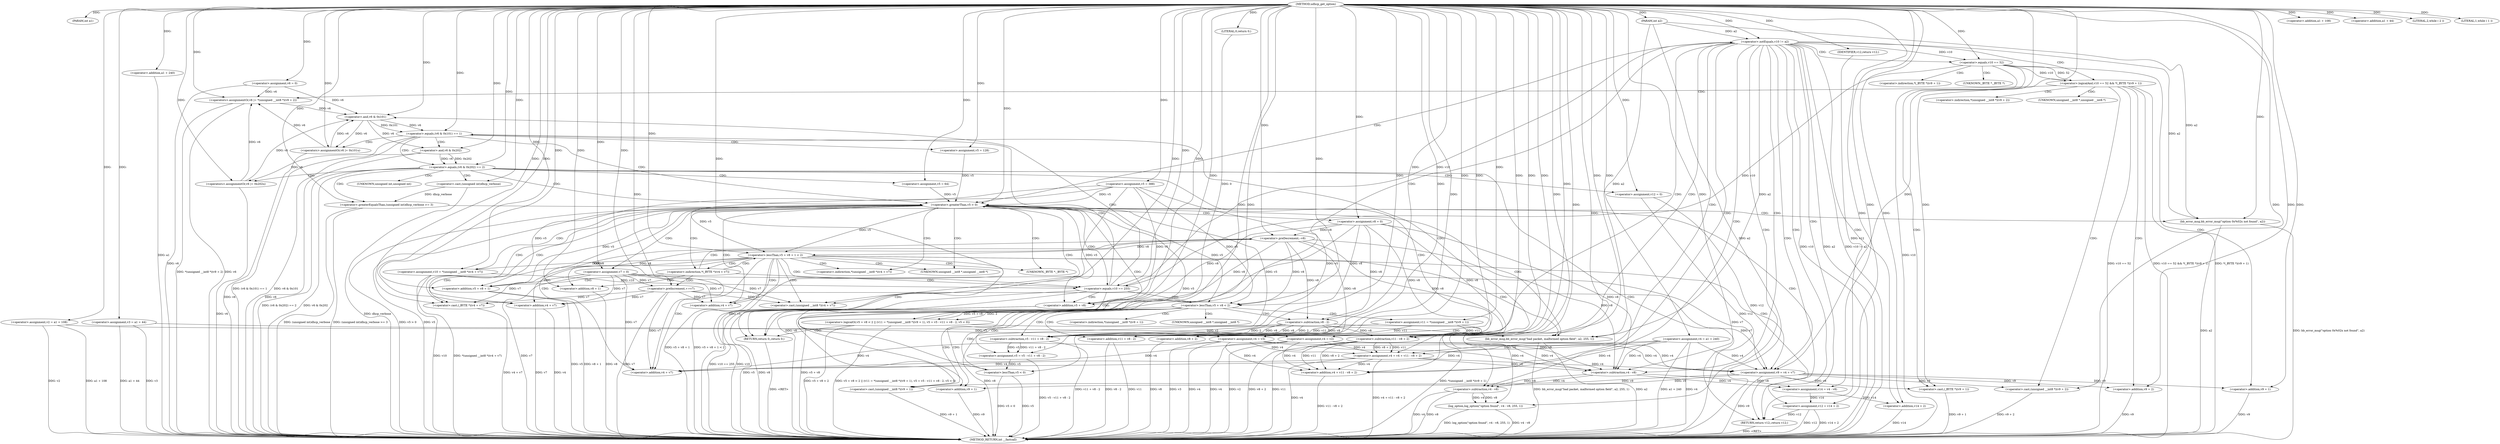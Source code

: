digraph udhcp_get_option {  
"1000113" [label = "(METHOD,udhcp_get_option)" ]
"1000346" [label = "(METHOD_RETURN,int __fastcall)" ]
"1000114" [label = "(PARAM,int a1)" ]
"1000115" [label = "(PARAM,int a2)" ]
"1000129" [label = "(<operator>.assignment,v2 = a1 + 108)" ]
"1000131" [label = "(<operator>.addition,a1 + 108)" ]
"1000134" [label = "(<operator>.assignment,v3 = a1 + 44)" ]
"1000136" [label = "(<operator>.addition,a1 + 44)" ]
"1000139" [label = "(<operator>.assignment,v4 = a1 + 240)" ]
"1000141" [label = "(<operator>.addition,a1 + 240)" ]
"1000144" [label = "(<operator>.assignment,v5 = 388)" ]
"1000147" [label = "(<operator>.assignment,v6 = 0)" ]
"1000151" [label = "(LITERAL,2,while ( 2 ))" ]
"1000153" [label = "(<operator>.assignment,v7 = 0)" ]
"1000156" [label = "(<operator>.assignment,v8 = 0)" ]
"1000160" [label = "(LITERAL,1,while ( 1 ))" ]
"1000162" [label = "(<operator>.assignment,v9 = v4 + v7)" ]
"1000164" [label = "(<operator>.addition,v4 + v7)" ]
"1000167" [label = "(<operator>.assignment,v10 = *(unsigned __int8 *)(v4 + v7))" ]
"1000170" [label = "(<operator>.cast,(unsigned __int8 *)(v4 + v7))" ]
"1000172" [label = "(<operator>.addition,v4 + v7)" ]
"1000177" [label = "(<operator>.cast,(_BYTE *)(v4 + v7))" ]
"1000179" [label = "(<operator>.addition,v4 + v7)" ]
"1000183" [label = "(<operator>.preDecrement,--v8)" ]
"1000185" [label = "(<operator>.preIncrement,++v7)" ]
"1000188" [label = "(<operator>.lessThan,v5 + v8 + 1 < 2)" ]
"1000189" [label = "(<operator>.addition,v5 + v8 + 1)" ]
"1000191" [label = "(<operator>.addition,v8 + 1)" ]
"1000197" [label = "(<operator>.equals,v10 == 255)" ]
"1000202" [label = "(<operator>.equals,(v6 & 0x101) == 1)" ]
"1000203" [label = "(<operator>.and,v6 & 0x101)" ]
"1000208" [label = "(<operators>.assignmentOr,v6 |= 0x101u)" ]
"1000211" [label = "(<operator>.assignment,v5 = 128)" ]
"1000214" [label = "(<operator>.assignment,v4 = v2)" ]
"1000219" [label = "(<operator>.equals,(v6 & 0x202) == 2)" ]
"1000220" [label = "(<operator>.and,v6 & 0x202)" ]
"1000225" [label = "(<operators>.assignmentOr,v6 |= 0x202u)" ]
"1000228" [label = "(<operator>.assignment,v5 = 64)" ]
"1000231" [label = "(<operator>.assignment,v4 = v3)" ]
"1000235" [label = "(<operator>.assignment,v12 = 0)" ]
"1000239" [label = "(<operator>.greaterEqualsThan,(unsigned int)dhcp_verbose >= 3)" ]
"1000240" [label = "(<operator>.cast,(unsigned int)dhcp_verbose)" ]
"1000244" [label = "(bb_error_msg,bb_error_msg(\"option 0x%02x not found\", a2))" ]
"1000250" [label = "(<operator>.logicalOr,v5 + v8 < 2 || (v11 = *(unsigned __int8 *)(v9 + 1), v5 = v5 - v11 + v8 - 2, v5 < 0))" ]
"1000251" [label = "(<operator>.lessThan,v5 + v8 < 2)" ]
"1000252" [label = "(<operator>.addition,v5 + v8)" ]
"1000257" [label = "(<operator>.assignment,v11 = *(unsigned __int8 *)(v9 + 1))" ]
"1000260" [label = "(<operator>.cast,(unsigned __int8 *)(v9 + 1))" ]
"1000262" [label = "(<operator>.addition,v9 + 1)" ]
"1000266" [label = "(<operator>.assignment,v5 = v5 - v11 + v8 - 2)" ]
"1000268" [label = "(<operator>.subtraction,v5 - v11 + v8 - 2)" ]
"1000270" [label = "(<operator>.addition,v11 + v8 - 2)" ]
"1000272" [label = "(<operator>.subtraction,v8 - 2)" ]
"1000275" [label = "(<operator>.lessThan,v5 < 0)" ]
"1000280" [label = "(bb_error_msg,bb_error_msg(\"bad packet, malformed option field\", a2, 255, 1))" ]
"1000285" [label = "(RETURN,return 0;,return 0;)" ]
"1000286" [label = "(LITERAL,0,return 0;)" ]
"1000288" [label = "(<operator>.notEquals,v10 != a2)" ]
"1000293" [label = "(<operator>.logicalAnd,v10 == 52 && *(_BYTE *)(v9 + 1))" ]
"1000294" [label = "(<operator>.equals,v10 == 52)" ]
"1000298" [label = "(<operator>.cast,(_BYTE *)(v9 + 1))" ]
"1000300" [label = "(<operator>.addition,v9 + 1)" ]
"1000303" [label = "(<operators>.assignmentOr,v6 |= *(unsigned __int8 *)(v9 + 2))" ]
"1000306" [label = "(<operator>.cast,(unsigned __int8 *)(v9 + 2))" ]
"1000308" [label = "(<operator>.addition,v9 + 2)" ]
"1000311" [label = "(<operator>.assignment,v4 = v4 + v11 - v8 + 2)" ]
"1000313" [label = "(<operator>.addition,v4 + v11 - v8 + 2)" ]
"1000315" [label = "(<operator>.subtraction,v11 - v8 + 2)" ]
"1000317" [label = "(<operator>.addition,v8 + 2)" ]
"1000322" [label = "(<operator>.greaterThan,v5 > 0)" ]
"1000327" [label = "(<operator>.assignment,v14 = v4 - v8)" ]
"1000329" [label = "(<operator>.subtraction,v4 - v8)" ]
"1000332" [label = "(log_option,log_option(\"option found\", v4 - v8, 255, 1))" ]
"1000334" [label = "(<operator>.subtraction,v4 - v8)" ]
"1000339" [label = "(<operator>.assignment,v12 = v14 + 2)" ]
"1000341" [label = "(<operator>.addition,v14 + 2)" ]
"1000344" [label = "(RETURN,return v12;,return v12;)" ]
"1000345" [label = "(IDENTIFIER,v12,return v12;)" ]
"1000169" [label = "(<operator>.indirection,*(unsigned __int8 *)(v4 + v7))" ]
"1000171" [label = "(UNKNOWN,unsigned __int8 *,unsigned __int8 *)" ]
"1000176" [label = "(<operator>.indirection,*(_BYTE *)(v4 + v7))" ]
"1000178" [label = "(UNKNOWN,_BYTE *,_BYTE *)" ]
"1000241" [label = "(UNKNOWN,unsigned int,unsigned int)" ]
"1000259" [label = "(<operator>.indirection,*(unsigned __int8 *)(v9 + 1))" ]
"1000261" [label = "(UNKNOWN,unsigned __int8 *,unsigned __int8 *)" ]
"1000297" [label = "(<operator>.indirection,*(_BYTE *)(v9 + 1))" ]
"1000299" [label = "(UNKNOWN,_BYTE *,_BYTE *)" ]
"1000305" [label = "(<operator>.indirection,*(unsigned __int8 *)(v9 + 2))" ]
"1000307" [label = "(UNKNOWN,unsigned __int8 *,unsigned __int8 *)" ]
  "1000231" -> "1000346"  [ label = "DDG: v3"] 
  "1000179" -> "1000346"  [ label = "DDG: v4"] 
  "1000250" -> "1000346"  [ label = "DDG: v5 + v8 < 2"] 
  "1000288" -> "1000346"  [ label = "DDG: v10"] 
  "1000179" -> "1000346"  [ label = "DDG: v7"] 
  "1000293" -> "1000346"  [ label = "DDG: v10 == 52"] 
  "1000134" -> "1000346"  [ label = "DDG: a1 + 44"] 
  "1000341" -> "1000346"  [ label = "DDG: v14"] 
  "1000294" -> "1000346"  [ label = "DDG: v10"] 
  "1000315" -> "1000346"  [ label = "DDG: v11"] 
  "1000189" -> "1000346"  [ label = "DDG: v8 + 1"] 
  "1000334" -> "1000346"  [ label = "DDG: v4"] 
  "1000322" -> "1000346"  [ label = "DDG: v5 > 0"] 
  "1000162" -> "1000346"  [ label = "DDG: v9"] 
  "1000202" -> "1000346"  [ label = "DDG: v6 & 0x101"] 
  "1000188" -> "1000346"  [ label = "DDG: v5 + v8 + 1"] 
  "1000239" -> "1000346"  [ label = "DDG: (unsigned int)dhcp_verbose >= 3"] 
  "1000244" -> "1000346"  [ label = "DDG: bb_error_msg(\"option 0x%02x not found\", a2)"] 
  "1000257" -> "1000346"  [ label = "DDG: *(unsigned __int8 *)(v9 + 1)"] 
  "1000306" -> "1000346"  [ label = "DDG: v9 + 2"] 
  "1000141" -> "1000346"  [ label = "DDG: a1"] 
  "1000311" -> "1000346"  [ label = "DDG: v4 + v11 - v8 + 2"] 
  "1000332" -> "1000346"  [ label = "DDG: v4 - v8"] 
  "1000322" -> "1000346"  [ label = "DDG: v5"] 
  "1000244" -> "1000346"  [ label = "DDG: a2"] 
  "1000156" -> "1000346"  [ label = "DDG: v8"] 
  "1000288" -> "1000346"  [ label = "DDG: a2"] 
  "1000220" -> "1000346"  [ label = "DDG: v6"] 
  "1000219" -> "1000346"  [ label = "DDG: v6 & 0x202"] 
  "1000129" -> "1000346"  [ label = "DDG: v2"] 
  "1000270" -> "1000346"  [ label = "DDG: v8 - 2"] 
  "1000300" -> "1000346"  [ label = "DDG: v9"] 
  "1000268" -> "1000346"  [ label = "DDG: v11 + v8 - 2"] 
  "1000225" -> "1000346"  [ label = "DDG: v6"] 
  "1000339" -> "1000346"  [ label = "DDG: v14 + 2"] 
  "1000250" -> "1000346"  [ label = "DDG: v5 + v8 < 2 || (v11 = *(unsigned __int8 *)(v9 + 1), v5 = v5 - v11 + v8 - 2, v5 < 0)"] 
  "1000266" -> "1000346"  [ label = "DDG: v5 - v11 + v8 - 2"] 
  "1000147" -> "1000346"  [ label = "DDG: v6"] 
  "1000252" -> "1000346"  [ label = "DDG: v5"] 
  "1000235" -> "1000346"  [ label = "DDG: v12"] 
  "1000280" -> "1000346"  [ label = "DDG: a2"] 
  "1000189" -> "1000346"  [ label = "DDG: v5"] 
  "1000214" -> "1000346"  [ label = "DDG: v4"] 
  "1000115" -> "1000346"  [ label = "DDG: a2"] 
  "1000270" -> "1000346"  [ label = "DDG: v11"] 
  "1000262" -> "1000346"  [ label = "DDG: v9"] 
  "1000303" -> "1000346"  [ label = "DDG: v6"] 
  "1000293" -> "1000346"  [ label = "DDG: v10 == 52 && *(_BYTE *)(v9 + 1)"] 
  "1000288" -> "1000346"  [ label = "DDG: v10 != a2"] 
  "1000231" -> "1000346"  [ label = "DDG: v4"] 
  "1000129" -> "1000346"  [ label = "DDG: a1 + 108"] 
  "1000275" -> "1000346"  [ label = "DDG: v5 < 0"] 
  "1000251" -> "1000346"  [ label = "DDG: v5 + v8"] 
  "1000197" -> "1000346"  [ label = "DDG: v10"] 
  "1000315" -> "1000346"  [ label = "DDG: v8 + 2"] 
  "1000332" -> "1000346"  [ label = "DDG: log_option(\"option found\", v4 - v8, 255, 1)"] 
  "1000208" -> "1000346"  [ label = "DDG: v6"] 
  "1000188" -> "1000346"  [ label = "DDG: v5 + v8 + 1 < 2"] 
  "1000313" -> "1000346"  [ label = "DDG: v11 - v8 + 2"] 
  "1000134" -> "1000346"  [ label = "DDG: v3"] 
  "1000139" -> "1000346"  [ label = "DDG: a1 + 240"] 
  "1000191" -> "1000346"  [ label = "DDG: v8"] 
  "1000280" -> "1000346"  [ label = "DDG: bb_error_msg(\"bad packet, malformed option field\", a2, 255, 1)"] 
  "1000334" -> "1000346"  [ label = "DDG: v8"] 
  "1000298" -> "1000346"  [ label = "DDG: v9 + 1"] 
  "1000272" -> "1000346"  [ label = "DDG: v8"] 
  "1000240" -> "1000346"  [ label = "DDG: dhcp_verbose"] 
  "1000177" -> "1000346"  [ label = "DDG: v4 + v7"] 
  "1000167" -> "1000346"  [ label = "DDG: *(unsigned __int8 *)(v4 + v7)"] 
  "1000139" -> "1000346"  [ label = "DDG: v4"] 
  "1000144" -> "1000346"  [ label = "DDG: v5"] 
  "1000214" -> "1000346"  [ label = "DDG: v2"] 
  "1000303" -> "1000346"  [ label = "DDG: *(unsigned __int8 *)(v9 + 2)"] 
  "1000339" -> "1000346"  [ label = "DDG: v12"] 
  "1000252" -> "1000346"  [ label = "DDG: v8"] 
  "1000308" -> "1000346"  [ label = "DDG: v9"] 
  "1000317" -> "1000346"  [ label = "DDG: v8"] 
  "1000260" -> "1000346"  [ label = "DDG: v9 + 1"] 
  "1000275" -> "1000346"  [ label = "DDG: v5"] 
  "1000202" -> "1000346"  [ label = "DDG: (v6 & 0x101) == 1"] 
  "1000197" -> "1000346"  [ label = "DDG: v10 == 255"] 
  "1000293" -> "1000346"  [ label = "DDG: *(_BYTE *)(v9 + 1)"] 
  "1000153" -> "1000346"  [ label = "DDG: v7"] 
  "1000239" -> "1000346"  [ label = "DDG: (unsigned int)dhcp_verbose"] 
  "1000311" -> "1000346"  [ label = "DDG: v4"] 
  "1000167" -> "1000346"  [ label = "DDG: v10"] 
  "1000219" -> "1000346"  [ label = "DDG: (v6 & 0x202) == 2"] 
  "1000185" -> "1000346"  [ label = "DDG: v7"] 
  "1000285" -> "1000346"  [ label = "DDG: <RET>"] 
  "1000344" -> "1000346"  [ label = "DDG: <RET>"] 
  "1000113" -> "1000114"  [ label = "DDG: "] 
  "1000113" -> "1000115"  [ label = "DDG: "] 
  "1000113" -> "1000129"  [ label = "DDG: "] 
  "1000113" -> "1000131"  [ label = "DDG: "] 
  "1000113" -> "1000134"  [ label = "DDG: "] 
  "1000113" -> "1000136"  [ label = "DDG: "] 
  "1000113" -> "1000139"  [ label = "DDG: "] 
  "1000113" -> "1000141"  [ label = "DDG: "] 
  "1000113" -> "1000144"  [ label = "DDG: "] 
  "1000113" -> "1000147"  [ label = "DDG: "] 
  "1000113" -> "1000151"  [ label = "DDG: "] 
  "1000113" -> "1000153"  [ label = "DDG: "] 
  "1000113" -> "1000156"  [ label = "DDG: "] 
  "1000113" -> "1000160"  [ label = "DDG: "] 
  "1000214" -> "1000162"  [ label = "DDG: v4"] 
  "1000231" -> "1000162"  [ label = "DDG: v4"] 
  "1000139" -> "1000162"  [ label = "DDG: v4"] 
  "1000311" -> "1000162"  [ label = "DDG: v4"] 
  "1000113" -> "1000162"  [ label = "DDG: "] 
  "1000153" -> "1000162"  [ label = "DDG: v7"] 
  "1000185" -> "1000162"  [ label = "DDG: v7"] 
  "1000214" -> "1000164"  [ label = "DDG: v4"] 
  "1000231" -> "1000164"  [ label = "DDG: v4"] 
  "1000139" -> "1000164"  [ label = "DDG: v4"] 
  "1000311" -> "1000164"  [ label = "DDG: v4"] 
  "1000113" -> "1000164"  [ label = "DDG: "] 
  "1000153" -> "1000164"  [ label = "DDG: v7"] 
  "1000185" -> "1000164"  [ label = "DDG: v7"] 
  "1000113" -> "1000167"  [ label = "DDG: "] 
  "1000113" -> "1000170"  [ label = "DDG: "] 
  "1000153" -> "1000170"  [ label = "DDG: v7"] 
  "1000185" -> "1000170"  [ label = "DDG: v7"] 
  "1000113" -> "1000172"  [ label = "DDG: "] 
  "1000153" -> "1000172"  [ label = "DDG: v7"] 
  "1000185" -> "1000172"  [ label = "DDG: v7"] 
  "1000113" -> "1000177"  [ label = "DDG: "] 
  "1000153" -> "1000177"  [ label = "DDG: v7"] 
  "1000185" -> "1000177"  [ label = "DDG: v7"] 
  "1000113" -> "1000179"  [ label = "DDG: "] 
  "1000153" -> "1000179"  [ label = "DDG: v7"] 
  "1000185" -> "1000179"  [ label = "DDG: v7"] 
  "1000156" -> "1000183"  [ label = "DDG: v8"] 
  "1000113" -> "1000183"  [ label = "DDG: "] 
  "1000113" -> "1000185"  [ label = "DDG: "] 
  "1000153" -> "1000185"  [ label = "DDG: v7"] 
  "1000322" -> "1000188"  [ label = "DDG: v5"] 
  "1000144" -> "1000188"  [ label = "DDG: v5"] 
  "1000113" -> "1000188"  [ label = "DDG: "] 
  "1000183" -> "1000188"  [ label = "DDG: v8"] 
  "1000322" -> "1000189"  [ label = "DDG: v5"] 
  "1000144" -> "1000189"  [ label = "DDG: v5"] 
  "1000113" -> "1000189"  [ label = "DDG: "] 
  "1000183" -> "1000189"  [ label = "DDG: v8"] 
  "1000183" -> "1000191"  [ label = "DDG: v8"] 
  "1000113" -> "1000191"  [ label = "DDG: "] 
  "1000294" -> "1000197"  [ label = "DDG: v10"] 
  "1000167" -> "1000197"  [ label = "DDG: v10"] 
  "1000113" -> "1000197"  [ label = "DDG: "] 
  "1000203" -> "1000202"  [ label = "DDG: v6"] 
  "1000203" -> "1000202"  [ label = "DDG: 0x101"] 
  "1000225" -> "1000203"  [ label = "DDG: v6"] 
  "1000147" -> "1000203"  [ label = "DDG: v6"] 
  "1000303" -> "1000203"  [ label = "DDG: v6"] 
  "1000208" -> "1000203"  [ label = "DDG: v6"] 
  "1000113" -> "1000203"  [ label = "DDG: "] 
  "1000113" -> "1000202"  [ label = "DDG: "] 
  "1000113" -> "1000208"  [ label = "DDG: "] 
  "1000203" -> "1000208"  [ label = "DDG: v6"] 
  "1000113" -> "1000211"  [ label = "DDG: "] 
  "1000129" -> "1000214"  [ label = "DDG: v2"] 
  "1000113" -> "1000214"  [ label = "DDG: "] 
  "1000220" -> "1000219"  [ label = "DDG: v6"] 
  "1000220" -> "1000219"  [ label = "DDG: 0x202"] 
  "1000203" -> "1000220"  [ label = "DDG: v6"] 
  "1000113" -> "1000220"  [ label = "DDG: "] 
  "1000113" -> "1000219"  [ label = "DDG: "] 
  "1000113" -> "1000225"  [ label = "DDG: "] 
  "1000220" -> "1000225"  [ label = "DDG: v6"] 
  "1000113" -> "1000228"  [ label = "DDG: "] 
  "1000134" -> "1000231"  [ label = "DDG: v3"] 
  "1000113" -> "1000231"  [ label = "DDG: "] 
  "1000113" -> "1000235"  [ label = "DDG: "] 
  "1000240" -> "1000239"  [ label = "DDG: dhcp_verbose"] 
  "1000113" -> "1000240"  [ label = "DDG: "] 
  "1000113" -> "1000239"  [ label = "DDG: "] 
  "1000113" -> "1000244"  [ label = "DDG: "] 
  "1000288" -> "1000244"  [ label = "DDG: a2"] 
  "1000115" -> "1000244"  [ label = "DDG: a2"] 
  "1000251" -> "1000250"  [ label = "DDG: v5 + v8"] 
  "1000251" -> "1000250"  [ label = "DDG: 2"] 
  "1000322" -> "1000251"  [ label = "DDG: v5"] 
  "1000144" -> "1000251"  [ label = "DDG: v5"] 
  "1000113" -> "1000251"  [ label = "DDG: "] 
  "1000156" -> "1000251"  [ label = "DDG: v8"] 
  "1000183" -> "1000251"  [ label = "DDG: v8"] 
  "1000322" -> "1000252"  [ label = "DDG: v5"] 
  "1000144" -> "1000252"  [ label = "DDG: v5"] 
  "1000113" -> "1000252"  [ label = "DDG: "] 
  "1000156" -> "1000252"  [ label = "DDG: v8"] 
  "1000183" -> "1000252"  [ label = "DDG: v8"] 
  "1000113" -> "1000257"  [ label = "DDG: "] 
  "1000162" -> "1000260"  [ label = "DDG: v9"] 
  "1000113" -> "1000260"  [ label = "DDG: "] 
  "1000162" -> "1000262"  [ label = "DDG: v9"] 
  "1000113" -> "1000262"  [ label = "DDG: "] 
  "1000268" -> "1000266"  [ label = "DDG: v5"] 
  "1000268" -> "1000266"  [ label = "DDG: v11 + v8 - 2"] 
  "1000113" -> "1000266"  [ label = "DDG: "] 
  "1000113" -> "1000268"  [ label = "DDG: "] 
  "1000322" -> "1000268"  [ label = "DDG: v5"] 
  "1000144" -> "1000268"  [ label = "DDG: v5"] 
  "1000257" -> "1000268"  [ label = "DDG: v11"] 
  "1000272" -> "1000268"  [ label = "DDG: v8"] 
  "1000272" -> "1000268"  [ label = "DDG: 2"] 
  "1000257" -> "1000270"  [ label = "DDG: v11"] 
  "1000113" -> "1000270"  [ label = "DDG: "] 
  "1000272" -> "1000270"  [ label = "DDG: v8"] 
  "1000272" -> "1000270"  [ label = "DDG: 2"] 
  "1000113" -> "1000272"  [ label = "DDG: "] 
  "1000156" -> "1000272"  [ label = "DDG: v8"] 
  "1000183" -> "1000272"  [ label = "DDG: v8"] 
  "1000266" -> "1000275"  [ label = "DDG: v5"] 
  "1000113" -> "1000275"  [ label = "DDG: "] 
  "1000113" -> "1000280"  [ label = "DDG: "] 
  "1000288" -> "1000280"  [ label = "DDG: a2"] 
  "1000115" -> "1000280"  [ label = "DDG: a2"] 
  "1000286" -> "1000285"  [ label = "DDG: 0"] 
  "1000113" -> "1000285"  [ label = "DDG: "] 
  "1000113" -> "1000286"  [ label = "DDG: "] 
  "1000197" -> "1000288"  [ label = "DDG: v10"] 
  "1000113" -> "1000288"  [ label = "DDG: "] 
  "1000115" -> "1000288"  [ label = "DDG: a2"] 
  "1000294" -> "1000293"  [ label = "DDG: v10"] 
  "1000294" -> "1000293"  [ label = "DDG: 52"] 
  "1000288" -> "1000294"  [ label = "DDG: v10"] 
  "1000113" -> "1000294"  [ label = "DDG: "] 
  "1000162" -> "1000298"  [ label = "DDG: v9"] 
  "1000113" -> "1000298"  [ label = "DDG: "] 
  "1000162" -> "1000300"  [ label = "DDG: v9"] 
  "1000113" -> "1000300"  [ label = "DDG: "] 
  "1000225" -> "1000303"  [ label = "DDG: v6"] 
  "1000147" -> "1000303"  [ label = "DDG: v6"] 
  "1000208" -> "1000303"  [ label = "DDG: v6"] 
  "1000113" -> "1000303"  [ label = "DDG: "] 
  "1000162" -> "1000306"  [ label = "DDG: v9"] 
  "1000113" -> "1000306"  [ label = "DDG: "] 
  "1000162" -> "1000308"  [ label = "DDG: v9"] 
  "1000113" -> "1000308"  [ label = "DDG: "] 
  "1000214" -> "1000311"  [ label = "DDG: v4"] 
  "1000231" -> "1000311"  [ label = "DDG: v4"] 
  "1000139" -> "1000311"  [ label = "DDG: v4"] 
  "1000113" -> "1000311"  [ label = "DDG: "] 
  "1000315" -> "1000311"  [ label = "DDG: v11"] 
  "1000315" -> "1000311"  [ label = "DDG: v8 + 2"] 
  "1000214" -> "1000313"  [ label = "DDG: v4"] 
  "1000231" -> "1000313"  [ label = "DDG: v4"] 
  "1000139" -> "1000313"  [ label = "DDG: v4"] 
  "1000311" -> "1000313"  [ label = "DDG: v4"] 
  "1000113" -> "1000313"  [ label = "DDG: "] 
  "1000315" -> "1000313"  [ label = "DDG: v11"] 
  "1000315" -> "1000313"  [ label = "DDG: v8 + 2"] 
  "1000113" -> "1000315"  [ label = "DDG: "] 
  "1000257" -> "1000315"  [ label = "DDG: v11"] 
  "1000272" -> "1000315"  [ label = "DDG: v8"] 
  "1000156" -> "1000315"  [ label = "DDG: v8"] 
  "1000183" -> "1000315"  [ label = "DDG: v8"] 
  "1000272" -> "1000317"  [ label = "DDG: v8"] 
  "1000113" -> "1000317"  [ label = "DDG: "] 
  "1000156" -> "1000317"  [ label = "DDG: v8"] 
  "1000183" -> "1000317"  [ label = "DDG: v8"] 
  "1000211" -> "1000322"  [ label = "DDG: v5"] 
  "1000228" -> "1000322"  [ label = "DDG: v5"] 
  "1000275" -> "1000322"  [ label = "DDG: v5"] 
  "1000113" -> "1000322"  [ label = "DDG: "] 
  "1000144" -> "1000322"  [ label = "DDG: v5"] 
  "1000329" -> "1000327"  [ label = "DDG: v4"] 
  "1000329" -> "1000327"  [ label = "DDG: v8"] 
  "1000113" -> "1000327"  [ label = "DDG: "] 
  "1000214" -> "1000329"  [ label = "DDG: v4"] 
  "1000231" -> "1000329"  [ label = "DDG: v4"] 
  "1000139" -> "1000329"  [ label = "DDG: v4"] 
  "1000311" -> "1000329"  [ label = "DDG: v4"] 
  "1000113" -> "1000329"  [ label = "DDG: "] 
  "1000272" -> "1000329"  [ label = "DDG: v8"] 
  "1000156" -> "1000329"  [ label = "DDG: v8"] 
  "1000183" -> "1000329"  [ label = "DDG: v8"] 
  "1000113" -> "1000332"  [ label = "DDG: "] 
  "1000334" -> "1000332"  [ label = "DDG: v4"] 
  "1000334" -> "1000332"  [ label = "DDG: v8"] 
  "1000329" -> "1000334"  [ label = "DDG: v4"] 
  "1000113" -> "1000334"  [ label = "DDG: "] 
  "1000329" -> "1000334"  [ label = "DDG: v8"] 
  "1000327" -> "1000339"  [ label = "DDG: v14"] 
  "1000113" -> "1000339"  [ label = "DDG: "] 
  "1000327" -> "1000341"  [ label = "DDG: v14"] 
  "1000113" -> "1000341"  [ label = "DDG: "] 
  "1000345" -> "1000344"  [ label = "DDG: v12"] 
  "1000235" -> "1000344"  [ label = "DDG: v12"] 
  "1000339" -> "1000344"  [ label = "DDG: v12"] 
  "1000113" -> "1000345"  [ label = "DDG: "] 
  "1000176" -> "1000191"  [ label = "CDG: "] 
  "1000176" -> "1000189"  [ label = "CDG: "] 
  "1000176" -> "1000188"  [ label = "CDG: "] 
  "1000176" -> "1000185"  [ label = "CDG: "] 
  "1000176" -> "1000183"  [ label = "CDG: "] 
  "1000176" -> "1000197"  [ label = "CDG: "] 
  "1000188" -> "1000285"  [ label = "CDG: "] 
  "1000188" -> "1000280"  [ label = "CDG: "] 
  "1000188" -> "1000176"  [ label = "CDG: "] 
  "1000188" -> "1000172"  [ label = "CDG: "] 
  "1000188" -> "1000171"  [ label = "CDG: "] 
  "1000188" -> "1000170"  [ label = "CDG: "] 
  "1000188" -> "1000169"  [ label = "CDG: "] 
  "1000188" -> "1000167"  [ label = "CDG: "] 
  "1000188" -> "1000164"  [ label = "CDG: "] 
  "1000188" -> "1000162"  [ label = "CDG: "] 
  "1000188" -> "1000179"  [ label = "CDG: "] 
  "1000188" -> "1000178"  [ label = "CDG: "] 
  "1000188" -> "1000177"  [ label = "CDG: "] 
  "1000188" -> "1000197"  [ label = "CDG: "] 
  "1000197" -> "1000203"  [ label = "CDG: "] 
  "1000197" -> "1000202"  [ label = "CDG: "] 
  "1000197" -> "1000252"  [ label = "CDG: "] 
  "1000197" -> "1000251"  [ label = "CDG: "] 
  "1000197" -> "1000250"  [ label = "CDG: "] 
  "1000202" -> "1000208"  [ label = "CDG: "] 
  "1000202" -> "1000220"  [ label = "CDG: "] 
  "1000202" -> "1000219"  [ label = "CDG: "] 
  "1000202" -> "1000214"  [ label = "CDG: "] 
  "1000202" -> "1000211"  [ label = "CDG: "] 
  "1000202" -> "1000322"  [ label = "CDG: "] 
  "1000219" -> "1000240"  [ label = "CDG: "] 
  "1000219" -> "1000239"  [ label = "CDG: "] 
  "1000219" -> "1000235"  [ label = "CDG: "] 
  "1000219" -> "1000231"  [ label = "CDG: "] 
  "1000219" -> "1000228"  [ label = "CDG: "] 
  "1000219" -> "1000225"  [ label = "CDG: "] 
  "1000219" -> "1000241"  [ label = "CDG: "] 
  "1000219" -> "1000322"  [ label = "CDG: "] 
  "1000219" -> "1000344"  [ label = "CDG: "] 
  "1000239" -> "1000244"  [ label = "CDG: "] 
  "1000250" -> "1000288"  [ label = "CDG: "] 
  "1000250" -> "1000285"  [ label = "CDG: "] 
  "1000250" -> "1000280"  [ label = "CDG: "] 
  "1000251" -> "1000272"  [ label = "CDG: "] 
  "1000251" -> "1000270"  [ label = "CDG: "] 
  "1000251" -> "1000268"  [ label = "CDG: "] 
  "1000251" -> "1000266"  [ label = "CDG: "] 
  "1000251" -> "1000262"  [ label = "CDG: "] 
  "1000251" -> "1000261"  [ label = "CDG: "] 
  "1000251" -> "1000260"  [ label = "CDG: "] 
  "1000251" -> "1000259"  [ label = "CDG: "] 
  "1000251" -> "1000257"  [ label = "CDG: "] 
  "1000251" -> "1000275"  [ label = "CDG: "] 
  "1000288" -> "1000294"  [ label = "CDG: "] 
  "1000288" -> "1000293"  [ label = "CDG: "] 
  "1000288" -> "1000317"  [ label = "CDG: "] 
  "1000288" -> "1000315"  [ label = "CDG: "] 
  "1000288" -> "1000313"  [ label = "CDG: "] 
  "1000288" -> "1000311"  [ label = "CDG: "] 
  "1000288" -> "1000334"  [ label = "CDG: "] 
  "1000288" -> "1000332"  [ label = "CDG: "] 
  "1000288" -> "1000329"  [ label = "CDG: "] 
  "1000288" -> "1000327"  [ label = "CDG: "] 
  "1000288" -> "1000322"  [ label = "CDG: "] 
  "1000288" -> "1000344"  [ label = "CDG: "] 
  "1000288" -> "1000341"  [ label = "CDG: "] 
  "1000288" -> "1000339"  [ label = "CDG: "] 
  "1000293" -> "1000303"  [ label = "CDG: "] 
  "1000293" -> "1000308"  [ label = "CDG: "] 
  "1000293" -> "1000307"  [ label = "CDG: "] 
  "1000293" -> "1000306"  [ label = "CDG: "] 
  "1000293" -> "1000305"  [ label = "CDG: "] 
  "1000294" -> "1000300"  [ label = "CDG: "] 
  "1000294" -> "1000299"  [ label = "CDG: "] 
  "1000294" -> "1000298"  [ label = "CDG: "] 
  "1000294" -> "1000297"  [ label = "CDG: "] 
  "1000322" -> "1000285"  [ label = "CDG: "] 
  "1000322" -> "1000280"  [ label = "CDG: "] 
  "1000322" -> "1000156"  [ label = "CDG: "] 
  "1000322" -> "1000153"  [ label = "CDG: "] 
  "1000322" -> "1000176"  [ label = "CDG: "] 
  "1000322" -> "1000172"  [ label = "CDG: "] 
  "1000322" -> "1000171"  [ label = "CDG: "] 
  "1000322" -> "1000170"  [ label = "CDG: "] 
  "1000322" -> "1000169"  [ label = "CDG: "] 
  "1000322" -> "1000167"  [ label = "CDG: "] 
  "1000322" -> "1000164"  [ label = "CDG: "] 
  "1000322" -> "1000162"  [ label = "CDG: "] 
  "1000322" -> "1000179"  [ label = "CDG: "] 
  "1000322" -> "1000178"  [ label = "CDG: "] 
  "1000322" -> "1000177"  [ label = "CDG: "] 
  "1000322" -> "1000197"  [ label = "CDG: "] 
}
